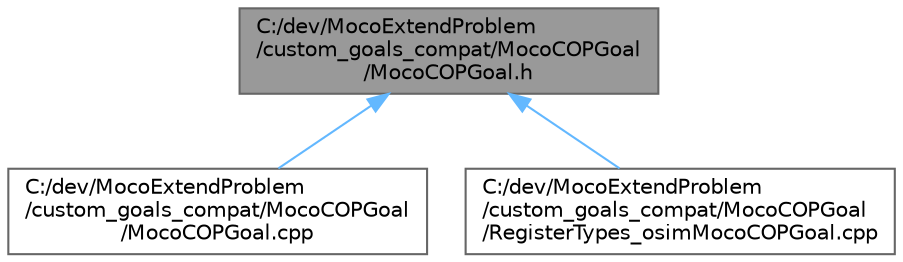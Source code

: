 digraph "C:/dev/MocoExtendProblem/custom_goals_compat/MocoCOPGoal/MocoCOPGoal.h"
{
 // LATEX_PDF_SIZE
  bgcolor="transparent";
  edge [fontname=Helvetica,fontsize=10,labelfontname=Helvetica,labelfontsize=10];
  node [fontname=Helvetica,fontsize=10,shape=box,height=0.2,width=0.4];
  Node1 [id="Node000001",label="C:/dev/MocoExtendProblem\l/custom_goals_compat/MocoCOPGoal\l/MocoCOPGoal.h",height=0.2,width=0.4,color="gray40", fillcolor="grey60", style="filled", fontcolor="black",tooltip=" "];
  Node1 -> Node2 [id="edge1_Node000001_Node000002",dir="back",color="steelblue1",style="solid",tooltip=" "];
  Node2 [id="Node000002",label="C:/dev/MocoExtendProblem\l/custom_goals_compat/MocoCOPGoal\l/MocoCOPGoal.cpp",height=0.2,width=0.4,color="grey40", fillcolor="white", style="filled",URL="$_moco_c_o_p_goal_8cpp.html",tooltip=" "];
  Node1 -> Node3 [id="edge2_Node000001_Node000003",dir="back",color="steelblue1",style="solid",tooltip=" "];
  Node3 [id="Node000003",label="C:/dev/MocoExtendProblem\l/custom_goals_compat/MocoCOPGoal\l/RegisterTypes_osimMocoCOPGoal.cpp",height=0.2,width=0.4,color="grey40", fillcolor="white", style="filled",URL="$_register_types__osim_moco_c_o_p_goal_8cpp.html",tooltip=" "];
}
